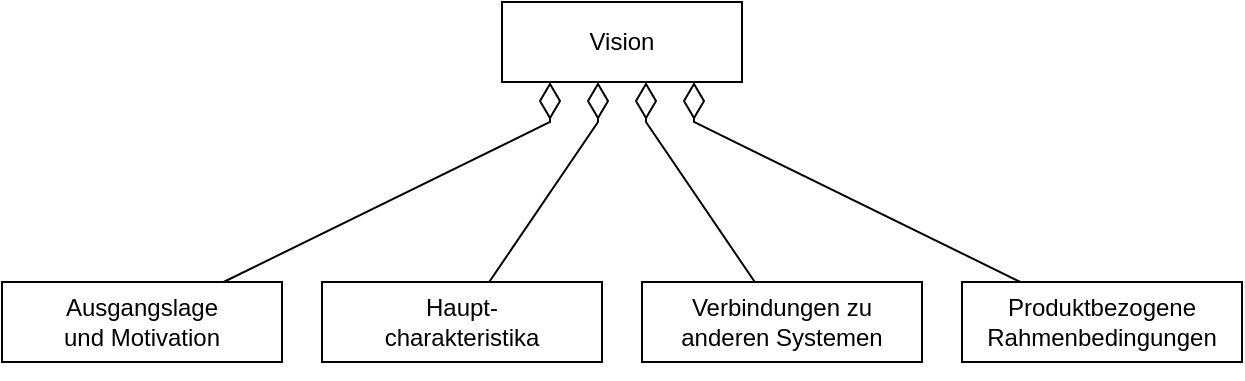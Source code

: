 <mxfile version="22.0.8" type="device">
  <diagram name="Seite-1" id="r6zRDBGbps2WwBWEnkgl">
    <mxGraphModel dx="1195" dy="626" grid="1" gridSize="10" guides="1" tooltips="1" connect="1" arrows="1" fold="1" page="1" pageScale="1" pageWidth="827" pageHeight="1169" math="0" shadow="0">
      <root>
        <mxCell id="0" />
        <mxCell id="1" parent="0" />
        <mxCell id="1ygFBeo6r9JbKxRpdyNG-1" value="Vision" style="rounded=0;whiteSpace=wrap;html=1;points=[[0,0,0,0,0],[0,0.25,0,0,0],[0,0.5,0,0,0],[0,0.75,0,0,0],[0,1,0,0,0],[0.2,1,0,0,0],[0.25,0,0,0,0],[0.25,1,0,0,0],[0.4,1,0,0,0],[0.5,0,0,0,0],[0.5,1,0,0,0],[0.6,1,0,0,0],[0.75,0,0,0,0],[0.75,1,0,0,0],[0.8,1,0,0,0],[1,0,0,0,0],[1,0.25,0,0,0],[1,0.5,0,0,0],[1,0.75,0,0,0],[1,1,0,0,0]];" vertex="1" parent="1">
          <mxGeometry x="340" y="40" width="120" height="40" as="geometry" />
        </mxCell>
        <mxCell id="1ygFBeo6r9JbKxRpdyNG-2" value="&lt;div&gt;Ausgangslage&lt;/div&gt;&lt;div&gt;und Motivation&lt;/div&gt;" style="rounded=0;whiteSpace=wrap;html=1;" vertex="1" parent="1">
          <mxGeometry x="90" y="180" width="140" height="40" as="geometry" />
        </mxCell>
        <mxCell id="1ygFBeo6r9JbKxRpdyNG-3" value="&lt;div&gt;Haupt-&lt;/div&gt;&lt;div&gt;charakteristika&lt;br&gt;&lt;/div&gt;" style="rounded=0;whiteSpace=wrap;html=1;" vertex="1" parent="1">
          <mxGeometry x="250" y="180" width="140" height="40" as="geometry" />
        </mxCell>
        <mxCell id="1ygFBeo6r9JbKxRpdyNG-4" value="&lt;div&gt;Verbindungen zu&lt;/div&gt;&lt;div&gt;anderen Systemen&lt;/div&gt;" style="rounded=0;whiteSpace=wrap;html=1;" vertex="1" parent="1">
          <mxGeometry x="410" y="180" width="140" height="40" as="geometry" />
        </mxCell>
        <mxCell id="1ygFBeo6r9JbKxRpdyNG-5" value="Produktbezogene Rahmenbedingungen" style="rounded=0;whiteSpace=wrap;html=1;" vertex="1" parent="1">
          <mxGeometry x="570" y="180" width="140" height="40" as="geometry" />
        </mxCell>
        <mxCell id="1ygFBeo6r9JbKxRpdyNG-6" style="edgeStyle=orthogonalEdgeStyle;rounded=0;orthogonalLoop=1;jettySize=auto;html=1;exitX=0.5;exitY=1;exitDx=0;exitDy=0;" edge="1" parent="1" source="1ygFBeo6r9JbKxRpdyNG-4" target="1ygFBeo6r9JbKxRpdyNG-4">
          <mxGeometry relative="1" as="geometry" />
        </mxCell>
        <mxCell id="1ygFBeo6r9JbKxRpdyNG-7" value="" style="endArrow=diamondThin;html=1;rounded=0;endFill=0;endSize=16;entryX=0.2;entryY=1;entryDx=0;entryDy=0;entryPerimeter=0;" edge="1" parent="1" source="1ygFBeo6r9JbKxRpdyNG-2" target="1ygFBeo6r9JbKxRpdyNG-1">
          <mxGeometry width="50" height="50" relative="1" as="geometry">
            <mxPoint x="390" y="320" as="sourcePoint" />
            <mxPoint x="350" y="90" as="targetPoint" />
            <Array as="points">
              <mxPoint x="364" y="100" />
            </Array>
          </mxGeometry>
        </mxCell>
        <mxCell id="1ygFBeo6r9JbKxRpdyNG-8" value="" style="endArrow=diamondThin;html=1;rounded=0;endFill=0;endSize=16;entryX=0.4;entryY=1;entryDx=0;entryDy=0;entryPerimeter=0;" edge="1" parent="1" source="1ygFBeo6r9JbKxRpdyNG-3" target="1ygFBeo6r9JbKxRpdyNG-1">
          <mxGeometry width="50" height="50" relative="1" as="geometry">
            <mxPoint x="220" y="170" as="sourcePoint" />
            <mxPoint x="380" y="100" as="targetPoint" />
            <Array as="points">
              <mxPoint x="388" y="100" />
            </Array>
          </mxGeometry>
        </mxCell>
        <mxCell id="1ygFBeo6r9JbKxRpdyNG-9" value="" style="endArrow=diamondThin;html=1;rounded=0;endFill=0;endSize=16;entryX=0.6;entryY=1;entryDx=0;entryDy=0;entryPerimeter=0;" edge="1" parent="1" source="1ygFBeo6r9JbKxRpdyNG-4" target="1ygFBeo6r9JbKxRpdyNG-1">
          <mxGeometry width="50" height="50" relative="1" as="geometry">
            <mxPoint x="230" y="180" as="sourcePoint" />
            <mxPoint x="420" y="100" as="targetPoint" />
            <Array as="points">
              <mxPoint x="412" y="100" />
            </Array>
          </mxGeometry>
        </mxCell>
        <mxCell id="1ygFBeo6r9JbKxRpdyNG-10" value="" style="endArrow=diamondThin;html=1;rounded=0;endFill=0;endSize=16;entryX=0.8;entryY=1;entryDx=0;entryDy=0;entryPerimeter=0;" edge="1" parent="1" source="1ygFBeo6r9JbKxRpdyNG-5" target="1ygFBeo6r9JbKxRpdyNG-1">
          <mxGeometry width="50" height="50" relative="1" as="geometry">
            <mxPoint x="240" y="190" as="sourcePoint" />
            <mxPoint x="470" y="100" as="targetPoint" />
            <Array as="points">
              <mxPoint x="436" y="100" />
            </Array>
          </mxGeometry>
        </mxCell>
      </root>
    </mxGraphModel>
  </diagram>
</mxfile>

